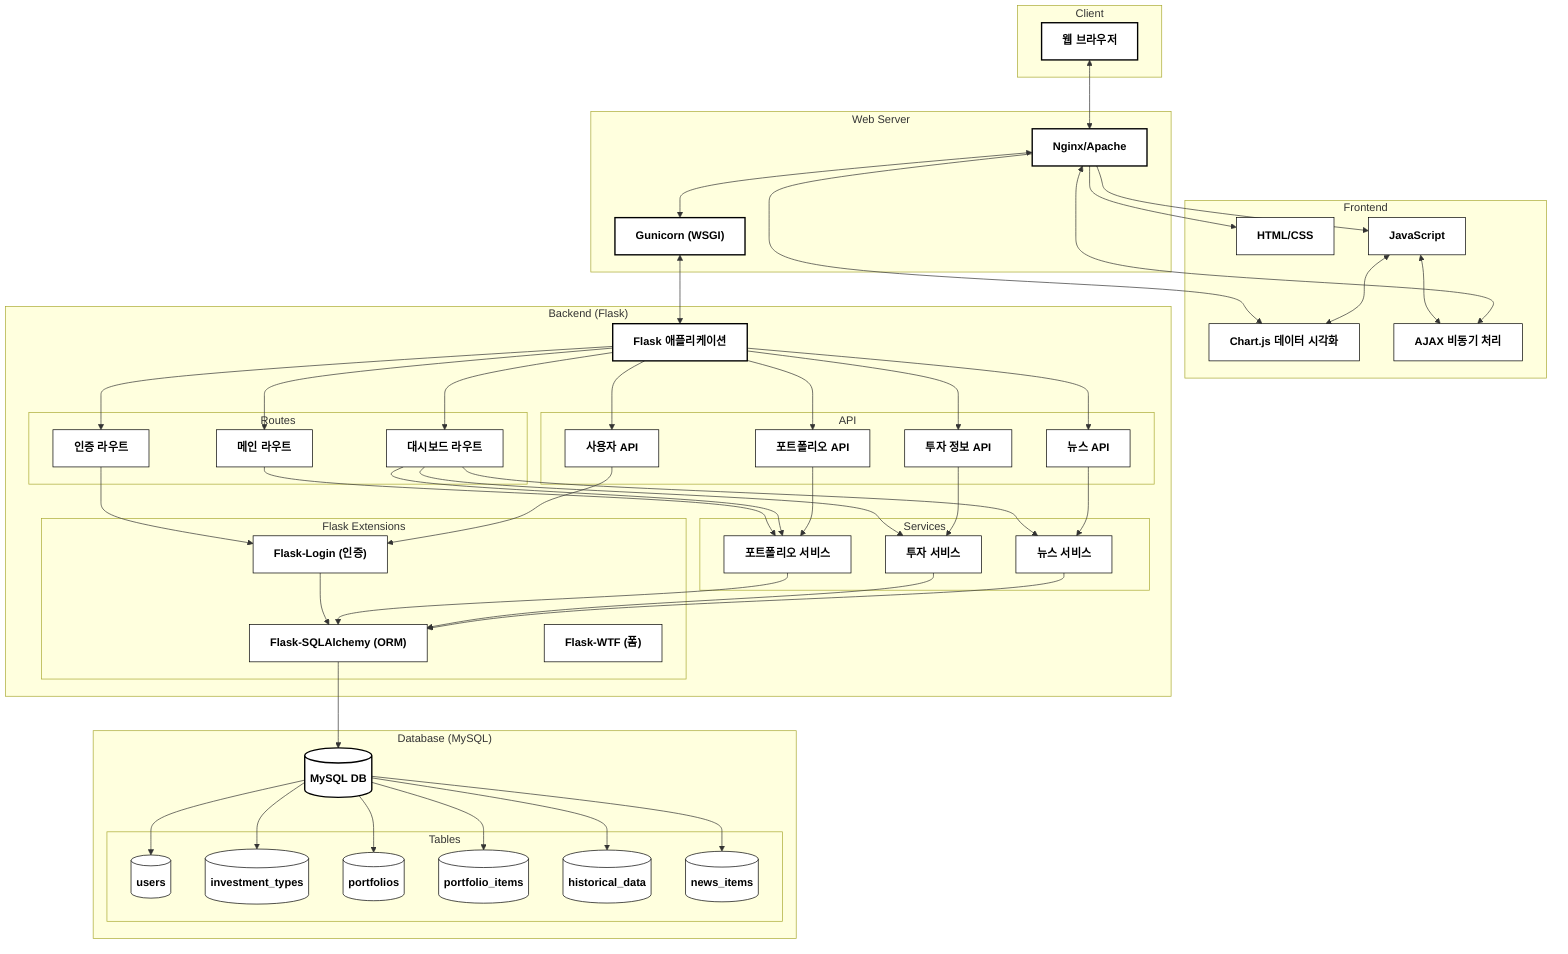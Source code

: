 flowchart TB
    subgraph Client
        Browser["웹 브라우저"]
        style Browser fill:#ffffff,stroke:#000000,stroke-width:2px,color:#000000,font-weight:bold
    end
    
    subgraph "Web Server"
        Nginx["Nginx/Apache"]
        Gunicorn["Gunicorn (WSGI)"]
        
        style Nginx fill:#ffffff,stroke:#000000,stroke-width:2px,color:#000000,font-weight:bold
        style Gunicorn fill:#ffffff,stroke:#000000,stroke-width:2px,color:#000000,font-weight:bold
    end
    
    subgraph "Frontend"
        HTML["HTML/CSS"]
        JavaScript["JavaScript"]
        ChartJS["Chart.js 데이터 시각화"]
        AJAX["AJAX 비동기 처리"]
        
        style HTML fill:#ffffff,stroke:#000000,stroke-width:1px,color:#000000,font-weight:bold
        style JavaScript fill:#ffffff,stroke:#000000,stroke-width:1px,color:#000000,font-weight:bold
        style ChartJS fill:#ffffff,stroke:#000000,stroke-width:1px,color:#000000,font-weight:bold
        style AJAX fill:#ffffff,stroke:#000000,stroke-width:1px,color:#000000,font-weight:bold
    end
    
    subgraph "Backend (Flask)"
        FlaskApp["Flask 애플리케이션"]
        
        subgraph "Routes"
            MainRoutes["메인 라우트"]
            AuthRoutes["인증 라우트"]
            DashboardRoutes["대시보드 라우트"]
        end
        
        subgraph "API"
            UsersAPI["사용자 API"]
            InvestmentsAPI["투자 정보 API"]
            PortfoliosAPI["포트폴리오 API"]
            NewsAPI["뉴스 API"]
        end
        
        subgraph "Services"
            PortfolioService["포트폴리오 서비스"]
            InvestmentService["투자 서비스"]
            NewsService["뉴스 서비스"]
        end
        
        subgraph "Flask Extensions"
            FlaskLogin["Flask-Login (인증)"]
            FlaskSQLAlchemy["Flask-SQLAlchemy (ORM)"]
            FlaskWTF["Flask-WTF (폼)"]
        end
        
        style FlaskApp fill:#ffffff,stroke:#000000,stroke-width:2px,color:#000000,font-weight:bold
        style MainRoutes fill:#ffffff,stroke:#000000,stroke-width:1px,color:#000000,font-weight:bold
        style AuthRoutes fill:#ffffff,stroke:#000000,stroke-width:1px,color:#000000,font-weight:bold
        style DashboardRoutes fill:#ffffff,stroke:#000000,stroke-width:1px,color:#000000,font-weight:bold
        style UsersAPI fill:#ffffff,stroke:#000000,stroke-width:1px,color:#000000,font-weight:bold
        style InvestmentsAPI fill:#ffffff,stroke:#000000,stroke-width:1px,color:#000000,font-weight:bold
        style PortfoliosAPI fill:#ffffff,stroke:#000000,stroke-width:1px,color:#000000,font-weight:bold
        style NewsAPI fill:#ffffff,stroke:#000000,stroke-width:1px,color:#000000,font-weight:bold
        style PortfolioService fill:#ffffff,stroke:#000000,stroke-width:1px,color:#000000,font-weight:bold
        style InvestmentService fill:#ffffff,stroke:#000000,stroke-width:1px,color:#000000,font-weight:bold
        style NewsService fill:#ffffff,stroke:#000000,stroke-width:1px,color:#000000,font-weight:bold
        style FlaskLogin fill:#ffffff,stroke:#000000,stroke-width:1px,color:#000000,font-weight:bold
        style FlaskSQLAlchemy fill:#ffffff,stroke:#000000,stroke-width:1px,color:#000000,font-weight:bold
        style FlaskWTF fill:#ffffff,stroke:#000000,stroke-width:1px,color:#000000,font-weight:bold
    end
    
    subgraph "Database (MySQL)"
        MySQL[(MySQL DB)]
        
        subgraph "Tables"
            Users[("users")]
            InvestmentTypes[("investment_types")]
            Portfolios[("portfolios")]
            PortfolioItems[("portfolio_items")]
            HistoricalData[("historical_data")]
            NewsItems[("news_items")]
        end
        
        style MySQL fill:#ffffff,stroke:#000000,stroke-width:2px,color:#000000,font-weight:bold
        style Users fill:#ffffff,stroke:#000000,stroke-width:1px,color:#000000,font-weight:bold
        style InvestmentTypes fill:#ffffff,stroke:#000000,stroke-width:1px,color:#000000,font-weight:bold
        style Portfolios fill:#ffffff,stroke:#000000,stroke-width:1px,color:#000000,font-weight:bold
        style PortfolioItems fill:#ffffff,stroke:#000000,stroke-width:1px,color:#000000,font-weight:bold
        style HistoricalData fill:#ffffff,stroke:#000000,stroke-width:1px,color:#000000,font-weight:bold
        style NewsItems fill:#ffffff,stroke:#000000,stroke-width:1px,color:#000000,font-weight:bold
    end
    
    Browser <--> Nginx
    Nginx <--> Gunicorn
    
    Nginx --> HTML
    Nginx --> JavaScript
    Nginx --> ChartJS
    
    JavaScript <--> ChartJS
    JavaScript <--> AJAX
    
    AJAX <--> Nginx
    
    Gunicorn <--> FlaskApp
    
    FlaskApp --> MainRoutes
    FlaskApp --> AuthRoutes
    FlaskApp --> DashboardRoutes
    FlaskApp --> UsersAPI
    FlaskApp --> InvestmentsAPI
    FlaskApp --> PortfoliosAPI
    FlaskApp --> NewsAPI
    
    MainRoutes --> PortfolioService
    AuthRoutes --> FlaskLogin
    DashboardRoutes --> PortfolioService
    DashboardRoutes --> InvestmentService
    DashboardRoutes --> NewsService
    
    UsersAPI --> FlaskLogin
    InvestmentsAPI --> InvestmentService
    PortfoliosAPI --> PortfolioService
    NewsAPI --> NewsService
    
    FlaskLogin --> FlaskSQLAlchemy
    PortfolioService --> FlaskSQLAlchemy
    InvestmentService --> FlaskSQLAlchemy
    NewsService --> FlaskSQLAlchemy
    
    FlaskSQLAlchemy --> MySQL
    
    MySQL --> Users
    MySQL --> InvestmentTypes
    MySQL --> Portfolios
    MySQL --> PortfolioItems
    MySQL --> HistoricalData
    MySQL --> NewsItems